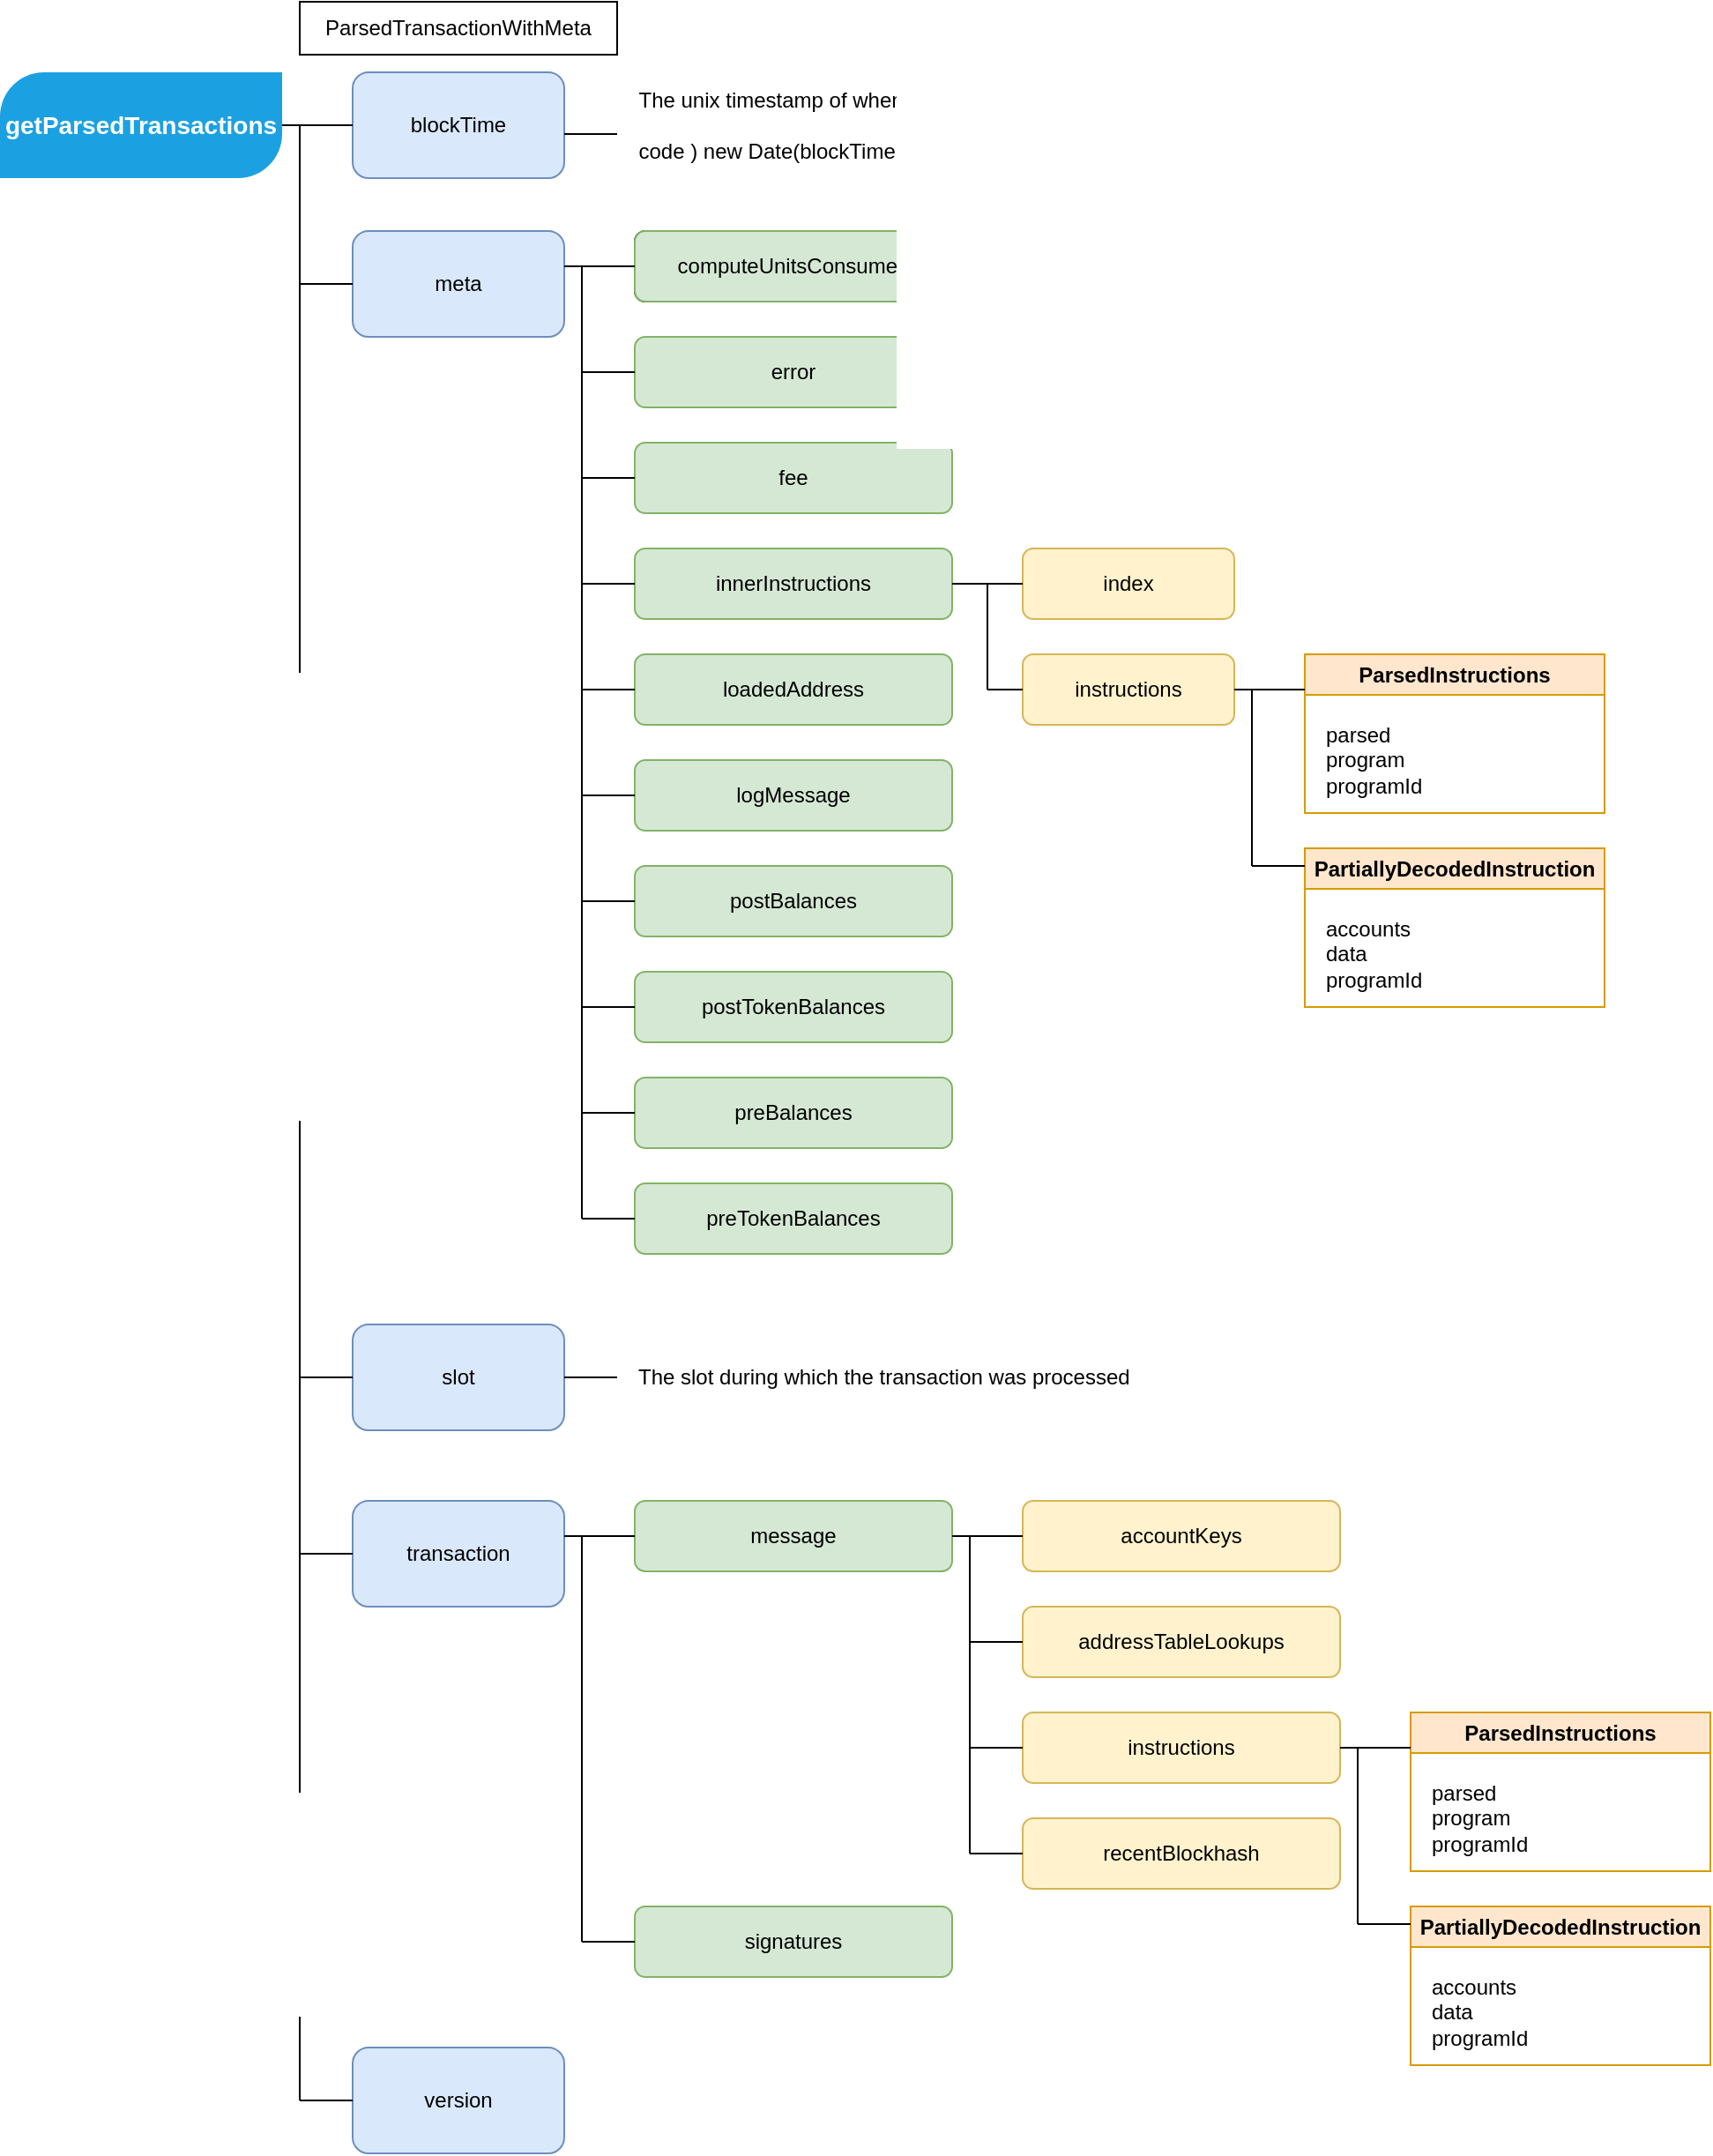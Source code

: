 <mxfile version="21.6.9" type="github">
  <diagram name="페이지-1" id="EBCRiEzwZBse_Ma0ATIq">
    <mxGraphModel dx="1026" dy="575" grid="1" gridSize="10" guides="1" tooltips="1" connect="1" arrows="1" fold="1" page="1" pageScale="1" pageWidth="1654" pageHeight="2336" math="0" shadow="0">
      <root>
        <mxCell id="0" />
        <mxCell id="1" parent="0" />
        <mxCell id="PDa6-fFEPDLGDv39NDTm-1" value="ParsedTransactionWithMeta" style="rounded=0;whiteSpace=wrap;html=1;" parent="1" vertex="1">
          <mxGeometry x="210" y="40" width="180" height="30" as="geometry" />
        </mxCell>
        <mxCell id="PDa6-fFEPDLGDv39NDTm-4" value="blockTime" style="rounded=1;whiteSpace=wrap;html=1;fillColor=#dae8fc;strokeColor=#6c8ebf;" parent="1" vertex="1">
          <mxGeometry x="240" y="80" width="120" height="60" as="geometry" />
        </mxCell>
        <mxCell id="PDa6-fFEPDLGDv39NDTm-5" value="meta&lt;br&gt;" style="rounded=1;whiteSpace=wrap;html=1;fillColor=#dae8fc;strokeColor=#6c8ebf;" parent="1" vertex="1">
          <mxGeometry x="240" y="170" width="120" height="60" as="geometry" />
        </mxCell>
        <mxCell id="PDa6-fFEPDLGDv39NDTm-6" value="slot" style="rounded=1;whiteSpace=wrap;html=1;fillColor=#dae8fc;strokeColor=#6c8ebf;" parent="1" vertex="1">
          <mxGeometry x="240" y="790" width="120" height="60" as="geometry" />
        </mxCell>
        <mxCell id="PDa6-fFEPDLGDv39NDTm-7" value="transaction" style="rounded=1;whiteSpace=wrap;html=1;fillColor=#dae8fc;strokeColor=#6c8ebf;" parent="1" vertex="1">
          <mxGeometry x="240" y="890" width="120" height="60" as="geometry" />
        </mxCell>
        <mxCell id="PDa6-fFEPDLGDv39NDTm-8" value="version" style="rounded=1;whiteSpace=wrap;html=1;fillColor=#dae8fc;strokeColor=#6c8ebf;" parent="1" vertex="1">
          <mxGeometry x="240" y="1200" width="120" height="60" as="geometry" />
        </mxCell>
        <mxCell id="PDa6-fFEPDLGDv39NDTm-11" value="The unix timestamp of when the transaction was processed&lt;br&gt;&lt;br&gt;&lt;div style=&quot;text-align: left;&quot;&gt;&lt;span style=&quot;background-color: initial;&quot;&gt;code ) new Date(blockTime * 1000).toISOString();&lt;/span&gt;&lt;/div&gt;" style="text;html=1;strokeColor=none;fillColor=none;align=center;verticalAlign=middle;whiteSpace=wrap;rounded=0;" parent="1" vertex="1">
          <mxGeometry x="400" y="95" width="320" height="30" as="geometry" />
        </mxCell>
        <mxCell id="PDa6-fFEPDLGDv39NDTm-13" value="computeUnitsConsumed" style="rounded=1;whiteSpace=wrap;html=1;" parent="1" vertex="1">
          <mxGeometry x="400" y="170" width="180" height="40" as="geometry" />
        </mxCell>
        <mxCell id="PDa6-fFEPDLGDv39NDTm-16" value="computeUnitsConsumed" style="rounded=1;whiteSpace=wrap;html=1;fillColor=#d5e8d4;strokeColor=#82b366;" parent="1" vertex="1">
          <mxGeometry x="400" y="170" width="180" height="40" as="geometry" />
        </mxCell>
        <mxCell id="PDa6-fFEPDLGDv39NDTm-17" value="error" style="rounded=1;whiteSpace=wrap;html=1;fillColor=#d5e8d4;strokeColor=#82b366;" parent="1" vertex="1">
          <mxGeometry x="400" y="230" width="180" height="40" as="geometry" />
        </mxCell>
        <mxCell id="PDa6-fFEPDLGDv39NDTm-18" value="fee" style="rounded=1;whiteSpace=wrap;html=1;fillColor=#d5e8d4;strokeColor=#82b366;" parent="1" vertex="1">
          <mxGeometry x="400" y="290" width="180" height="40" as="geometry" />
        </mxCell>
        <mxCell id="PDa6-fFEPDLGDv39NDTm-19" value="innerInstructions" style="rounded=1;whiteSpace=wrap;html=1;fillColor=#d5e8d4;strokeColor=#82b366;" parent="1" vertex="1">
          <mxGeometry x="400" y="350" width="180" height="40" as="geometry" />
        </mxCell>
        <mxCell id="PDa6-fFEPDLGDv39NDTm-20" value="loadedAddress" style="rounded=1;whiteSpace=wrap;html=1;fillColor=#d5e8d4;strokeColor=#82b366;" parent="1" vertex="1">
          <mxGeometry x="400" y="410" width="180" height="40" as="geometry" />
        </mxCell>
        <mxCell id="PDa6-fFEPDLGDv39NDTm-21" value="logMessage" style="rounded=1;whiteSpace=wrap;html=1;fillColor=#d5e8d4;strokeColor=#82b366;" parent="1" vertex="1">
          <mxGeometry x="400" y="470" width="180" height="40" as="geometry" />
        </mxCell>
        <mxCell id="PDa6-fFEPDLGDv39NDTm-22" value="postBalances" style="rounded=1;whiteSpace=wrap;html=1;fillColor=#d5e8d4;strokeColor=#82b366;" parent="1" vertex="1">
          <mxGeometry x="400" y="530" width="180" height="40" as="geometry" />
        </mxCell>
        <mxCell id="PDa6-fFEPDLGDv39NDTm-23" value="postTokenBalances" style="rounded=1;whiteSpace=wrap;html=1;fillColor=#d5e8d4;strokeColor=#82b366;" parent="1" vertex="1">
          <mxGeometry x="400" y="590" width="180" height="40" as="geometry" />
        </mxCell>
        <mxCell id="PDa6-fFEPDLGDv39NDTm-24" value="preBalances" style="rounded=1;whiteSpace=wrap;html=1;fillColor=#d5e8d4;strokeColor=#82b366;" parent="1" vertex="1">
          <mxGeometry x="400" y="650" width="180" height="40" as="geometry" />
        </mxCell>
        <mxCell id="PDa6-fFEPDLGDv39NDTm-25" value="preTokenBalances" style="rounded=1;whiteSpace=wrap;html=1;fillColor=#d5e8d4;strokeColor=#82b366;" parent="1" vertex="1">
          <mxGeometry x="400" y="710" width="180" height="40" as="geometry" />
        </mxCell>
        <mxCell id="PDa6-fFEPDLGDv39NDTm-36" value="index" style="rounded=1;whiteSpace=wrap;html=1;fillColor=#fff2cc;strokeColor=#d6b656;" parent="1" vertex="1">
          <mxGeometry x="620" y="350" width="120" height="40" as="geometry" />
        </mxCell>
        <mxCell id="PDa6-fFEPDLGDv39NDTm-37" value="instructions" style="rounded=1;whiteSpace=wrap;html=1;fillColor=#fff2cc;strokeColor=#d6b656;" parent="1" vertex="1">
          <mxGeometry x="620" y="410" width="120" height="40" as="geometry" />
        </mxCell>
        <mxCell id="PDa6-fFEPDLGDv39NDTm-38" value="ParsedInstructions" style="swimlane;whiteSpace=wrap;html=1;swimlaneLine=1;fillColor=#ffe6cc;strokeColor=#d79b00;" parent="1" vertex="1">
          <mxGeometry x="780" y="410" width="170" height="90" as="geometry" />
        </mxCell>
        <mxCell id="PDa6-fFEPDLGDv39NDTm-39" value="parsed&lt;br&gt;program&lt;br&gt;programId" style="text;html=1;align=left;verticalAlign=middle;resizable=0;points=[];autosize=1;strokeColor=none;fillColor=none;swimlaneLine=1;" parent="PDa6-fFEPDLGDv39NDTm-38" vertex="1">
          <mxGeometry x="10" y="30" width="80" height="60" as="geometry" />
        </mxCell>
        <mxCell id="PDa6-fFEPDLGDv39NDTm-40" value="PartiallyDecodedInstruction" style="swimlane;whiteSpace=wrap;html=1;swimlaneLine=1;fillColor=#ffe6cc;strokeColor=#d79b00;" parent="1" vertex="1">
          <mxGeometry x="780" y="520" width="170" height="90" as="geometry" />
        </mxCell>
        <mxCell id="PDa6-fFEPDLGDv39NDTm-41" value="accounts&lt;br&gt;data&lt;br&gt;programId" style="text;html=1;align=left;verticalAlign=middle;resizable=0;points=[];autosize=1;strokeColor=none;fillColor=none;swimlaneLine=1;" parent="PDa6-fFEPDLGDv39NDTm-40" vertex="1">
          <mxGeometry x="10" y="30" width="80" height="60" as="geometry" />
        </mxCell>
        <mxCell id="PDa6-fFEPDLGDv39NDTm-42" value="The slot during which the transaction was processed" style="text;html=1;strokeColor=none;fillColor=none;align=left;verticalAlign=middle;whiteSpace=wrap;rounded=0;" parent="1" vertex="1">
          <mxGeometry x="400" y="805" width="320" height="30" as="geometry" />
        </mxCell>
        <mxCell id="PDa6-fFEPDLGDv39NDTm-43" value="message" style="rounded=1;whiteSpace=wrap;html=1;fillColor=#d5e8d4;strokeColor=#82b366;" parent="1" vertex="1">
          <mxGeometry x="400" y="890" width="180" height="40" as="geometry" />
        </mxCell>
        <mxCell id="PDa6-fFEPDLGDv39NDTm-44" value="signatures" style="rounded=1;whiteSpace=wrap;html=1;fillColor=#d5e8d4;strokeColor=#82b366;" parent="1" vertex="1">
          <mxGeometry x="400" y="1120" width="180" height="40" as="geometry" />
        </mxCell>
        <mxCell id="PDa6-fFEPDLGDv39NDTm-45" value="accountKeys" style="rounded=1;whiteSpace=wrap;html=1;fillColor=#fff2cc;strokeColor=#d6b656;" parent="1" vertex="1">
          <mxGeometry x="620" y="890" width="180" height="40" as="geometry" />
        </mxCell>
        <mxCell id="PDa6-fFEPDLGDv39NDTm-46" value="addressTableLookups" style="rounded=1;whiteSpace=wrap;html=1;fillColor=#fff2cc;strokeColor=#d6b656;" parent="1" vertex="1">
          <mxGeometry x="620" y="950" width="180" height="40" as="geometry" />
        </mxCell>
        <mxCell id="PDa6-fFEPDLGDv39NDTm-47" value="instructions" style="rounded=1;whiteSpace=wrap;html=1;fillColor=#fff2cc;strokeColor=#d6b656;" parent="1" vertex="1">
          <mxGeometry x="620" y="1010" width="180" height="40" as="geometry" />
        </mxCell>
        <mxCell id="PDa6-fFEPDLGDv39NDTm-48" value="recentBlockhash" style="rounded=1;whiteSpace=wrap;html=1;fillColor=#fff2cc;strokeColor=#d6b656;" parent="1" vertex="1">
          <mxGeometry x="620" y="1070" width="180" height="40" as="geometry" />
        </mxCell>
        <mxCell id="PDa6-fFEPDLGDv39NDTm-49" value="ParsedInstructions" style="swimlane;whiteSpace=wrap;html=1;swimlaneLine=1;fillColor=#ffe6cc;strokeColor=#d79b00;" parent="1" vertex="1">
          <mxGeometry x="840" y="1010" width="170" height="90" as="geometry" />
        </mxCell>
        <mxCell id="PDa6-fFEPDLGDv39NDTm-50" value="parsed&lt;br&gt;program&lt;br&gt;programId" style="text;html=1;align=left;verticalAlign=middle;resizable=0;points=[];autosize=1;strokeColor=none;fillColor=none;swimlaneLine=1;" parent="PDa6-fFEPDLGDv39NDTm-49" vertex="1">
          <mxGeometry x="10" y="30" width="80" height="60" as="geometry" />
        </mxCell>
        <mxCell id="PDa6-fFEPDLGDv39NDTm-51" value="PartiallyDecodedInstruction" style="swimlane;whiteSpace=wrap;html=1;swimlaneLine=1;fillColor=#ffe6cc;strokeColor=#d79b00;" parent="1" vertex="1">
          <mxGeometry x="840" y="1120" width="170" height="90" as="geometry" />
        </mxCell>
        <mxCell id="PDa6-fFEPDLGDv39NDTm-52" value="accounts&lt;br&gt;data&lt;br&gt;programId" style="text;html=1;align=left;verticalAlign=middle;resizable=0;points=[];autosize=1;strokeColor=none;fillColor=none;swimlaneLine=1;" parent="PDa6-fFEPDLGDv39NDTm-51" vertex="1">
          <mxGeometry x="10" y="30" width="80" height="60" as="geometry" />
        </mxCell>
        <mxCell id="PDa6-fFEPDLGDv39NDTm-54" value="" style="verticalLabelPosition=bottom;verticalAlign=top;html=1;shape=mxgraph.basic.diag_round_rect;dx=12.5;whiteSpace=wrap;fillColor=#1ba1e2;fontColor=#ffffff;strokeColor=none;fontStyle=1;fontSize=13;" parent="1" vertex="1">
          <mxGeometry x="40" y="80" width="160" height="60" as="geometry" />
        </mxCell>
        <mxCell id="PDa6-fFEPDLGDv39NDTm-55" value="getParsedTransactions" style="text;html=1;strokeColor=none;fillColor=none;align=center;verticalAlign=middle;whiteSpace=wrap;rounded=0;fontStyle=1;fontSize=14;fontColor=#FFFFFF;" parent="1" vertex="1">
          <mxGeometry x="65" y="95" width="110" height="30" as="geometry" />
        </mxCell>
        <mxCell id="HP6lbyXfiNnHVQs3nLG--3" value="" style="endArrow=none;html=1;rounded=0;exitX=1;exitY=0.5;exitDx=0;exitDy=0;exitPerimeter=0;" edge="1" parent="1" source="PDa6-fFEPDLGDv39NDTm-54">
          <mxGeometry width="50" height="50" relative="1" as="geometry">
            <mxPoint x="190" y="160" as="sourcePoint" />
            <mxPoint x="240" y="110" as="targetPoint" />
          </mxGeometry>
        </mxCell>
        <mxCell id="HP6lbyXfiNnHVQs3nLG--4" value="" style="endArrow=none;html=1;rounded=0;" edge="1" parent="1">
          <mxGeometry width="50" height="50" relative="1" as="geometry">
            <mxPoint x="210" y="1230" as="sourcePoint" />
            <mxPoint x="210" y="110" as="targetPoint" />
          </mxGeometry>
        </mxCell>
        <mxCell id="HP6lbyXfiNnHVQs3nLG--6" value="" style="endArrow=none;html=1;rounded=0;" edge="1" parent="1">
          <mxGeometry width="50" height="50" relative="1" as="geometry">
            <mxPoint x="210" y="200" as="sourcePoint" />
            <mxPoint x="240" y="200" as="targetPoint" />
          </mxGeometry>
        </mxCell>
        <mxCell id="HP6lbyXfiNnHVQs3nLG--7" value="" style="endArrow=none;html=1;rounded=0;exitX=1;exitY=0.5;exitDx=0;exitDy=0;" edge="1" parent="1" source="PDa6-fFEPDLGDv39NDTm-19">
          <mxGeometry width="50" height="50" relative="1" as="geometry">
            <mxPoint x="570" y="420" as="sourcePoint" />
            <mxPoint x="620" y="370" as="targetPoint" />
          </mxGeometry>
        </mxCell>
        <mxCell id="HP6lbyXfiNnHVQs3nLG--8" value="" style="endArrow=none;html=1;rounded=0;" edge="1" parent="1">
          <mxGeometry width="50" height="50" relative="1" as="geometry">
            <mxPoint x="600" y="430" as="sourcePoint" />
            <mxPoint x="620" y="430" as="targetPoint" />
          </mxGeometry>
        </mxCell>
        <mxCell id="HP6lbyXfiNnHVQs3nLG--9" value="" style="endArrow=none;html=1;rounded=0;" edge="1" parent="1">
          <mxGeometry width="50" height="50" relative="1" as="geometry">
            <mxPoint x="600" y="430" as="sourcePoint" />
            <mxPoint x="600" y="370" as="targetPoint" />
          </mxGeometry>
        </mxCell>
        <mxCell id="HP6lbyXfiNnHVQs3nLG--10" value="" style="endArrow=none;html=1;rounded=0;" edge="1" parent="1">
          <mxGeometry width="50" height="50" relative="1" as="geometry">
            <mxPoint x="210" y="1230" as="sourcePoint" />
            <mxPoint x="240" y="1230" as="targetPoint" />
          </mxGeometry>
        </mxCell>
        <mxCell id="HP6lbyXfiNnHVQs3nLG--11" value="" style="endArrow=none;html=1;rounded=0;" edge="1" parent="1">
          <mxGeometry width="50" height="50" relative="1" as="geometry">
            <mxPoint x="210" y="920" as="sourcePoint" />
            <mxPoint x="240" y="920" as="targetPoint" />
          </mxGeometry>
        </mxCell>
        <mxCell id="HP6lbyXfiNnHVQs3nLG--12" value="" style="endArrow=none;html=1;rounded=0;" edge="1" parent="1">
          <mxGeometry width="50" height="50" relative="1" as="geometry">
            <mxPoint x="210" y="820" as="sourcePoint" />
            <mxPoint x="240" y="820" as="targetPoint" />
          </mxGeometry>
        </mxCell>
        <mxCell id="HP6lbyXfiNnHVQs3nLG--13" value="" style="endArrow=none;html=1;rounded=0;exitX=1;exitY=0.5;exitDx=0;exitDy=0;" edge="1" parent="1" source="PDa6-fFEPDLGDv39NDTm-43">
          <mxGeometry width="50" height="50" relative="1" as="geometry">
            <mxPoint x="570" y="960" as="sourcePoint" />
            <mxPoint x="620" y="910" as="targetPoint" />
          </mxGeometry>
        </mxCell>
        <mxCell id="HP6lbyXfiNnHVQs3nLG--14" value="" style="endArrow=none;html=1;rounded=0;" edge="1" parent="1">
          <mxGeometry width="50" height="50" relative="1" as="geometry">
            <mxPoint x="590" y="1090" as="sourcePoint" />
            <mxPoint x="590" y="910" as="targetPoint" />
          </mxGeometry>
        </mxCell>
        <mxCell id="HP6lbyXfiNnHVQs3nLG--15" value="" style="endArrow=none;html=1;rounded=0;" edge="1" parent="1">
          <mxGeometry width="50" height="50" relative="1" as="geometry">
            <mxPoint x="590" y="970" as="sourcePoint" />
            <mxPoint x="620" y="970" as="targetPoint" />
          </mxGeometry>
        </mxCell>
        <mxCell id="HP6lbyXfiNnHVQs3nLG--16" value="" style="endArrow=none;html=1;rounded=0;" edge="1" parent="1">
          <mxGeometry width="50" height="50" relative="1" as="geometry">
            <mxPoint x="590" y="1030" as="sourcePoint" />
            <mxPoint x="620" y="1030" as="targetPoint" />
          </mxGeometry>
        </mxCell>
        <mxCell id="HP6lbyXfiNnHVQs3nLG--17" value="" style="endArrow=none;html=1;rounded=0;" edge="1" parent="1">
          <mxGeometry width="50" height="50" relative="1" as="geometry">
            <mxPoint x="590" y="1090" as="sourcePoint" />
            <mxPoint x="620" y="1090" as="targetPoint" />
          </mxGeometry>
        </mxCell>
        <mxCell id="HP6lbyXfiNnHVQs3nLG--18" value="" style="endArrow=none;html=1;rounded=0;exitX=1;exitY=0.5;exitDx=0;exitDy=0;" edge="1" parent="1" source="PDa6-fFEPDLGDv39NDTm-37">
          <mxGeometry width="50" height="50" relative="1" as="geometry">
            <mxPoint x="730" y="480" as="sourcePoint" />
            <mxPoint x="780" y="430" as="targetPoint" />
          </mxGeometry>
        </mxCell>
        <mxCell id="HP6lbyXfiNnHVQs3nLG--19" value="" style="endArrow=none;html=1;rounded=0;" edge="1" parent="1">
          <mxGeometry width="50" height="50" relative="1" as="geometry">
            <mxPoint x="750" y="530" as="sourcePoint" />
            <mxPoint x="750" y="430" as="targetPoint" />
          </mxGeometry>
        </mxCell>
        <mxCell id="HP6lbyXfiNnHVQs3nLG--20" value="" style="endArrow=none;html=1;rounded=0;" edge="1" parent="1">
          <mxGeometry width="50" height="50" relative="1" as="geometry">
            <mxPoint x="750" y="530" as="sourcePoint" />
            <mxPoint x="780" y="530" as="targetPoint" />
          </mxGeometry>
        </mxCell>
        <mxCell id="HP6lbyXfiNnHVQs3nLG--21" value="" style="endArrow=none;html=1;rounded=0;exitX=1;exitY=0.5;exitDx=0;exitDy=0;" edge="1" parent="1" source="PDa6-fFEPDLGDv39NDTm-47">
          <mxGeometry width="50" height="50" relative="1" as="geometry">
            <mxPoint x="790" y="1080" as="sourcePoint" />
            <mxPoint x="840" y="1030" as="targetPoint" />
          </mxGeometry>
        </mxCell>
        <mxCell id="HP6lbyXfiNnHVQs3nLG--22" value="" style="endArrow=none;html=1;rounded=0;" edge="1" parent="1">
          <mxGeometry width="50" height="50" relative="1" as="geometry">
            <mxPoint x="810" y="1130" as="sourcePoint" />
            <mxPoint x="810" y="1030" as="targetPoint" />
          </mxGeometry>
        </mxCell>
        <mxCell id="HP6lbyXfiNnHVQs3nLG--23" value="" style="endArrow=none;html=1;rounded=0;" edge="1" parent="1">
          <mxGeometry width="50" height="50" relative="1" as="geometry">
            <mxPoint x="810" y="1130" as="sourcePoint" />
            <mxPoint x="840" y="1130" as="targetPoint" />
          </mxGeometry>
        </mxCell>
        <mxCell id="HP6lbyXfiNnHVQs3nLG--25" value="" style="endArrow=none;html=1;rounded=0;" edge="1" parent="1">
          <mxGeometry width="50" height="50" relative="1" as="geometry">
            <mxPoint x="360" y="190" as="sourcePoint" />
            <mxPoint x="400" y="190" as="targetPoint" />
          </mxGeometry>
        </mxCell>
        <mxCell id="HP6lbyXfiNnHVQs3nLG--26" value="" style="endArrow=none;html=1;rounded=0;" edge="1" parent="1">
          <mxGeometry width="50" height="50" relative="1" as="geometry">
            <mxPoint x="370" y="730" as="sourcePoint" />
            <mxPoint x="370" y="190" as="targetPoint" />
          </mxGeometry>
        </mxCell>
        <mxCell id="HP6lbyXfiNnHVQs3nLG--27" value="" style="endArrow=none;html=1;rounded=0;" edge="1" parent="1">
          <mxGeometry width="50" height="50" relative="1" as="geometry">
            <mxPoint x="370" y="730" as="sourcePoint" />
            <mxPoint x="400" y="730" as="targetPoint" />
          </mxGeometry>
        </mxCell>
        <mxCell id="HP6lbyXfiNnHVQs3nLG--28" value="" style="endArrow=none;html=1;rounded=0;" edge="1" parent="1">
          <mxGeometry width="50" height="50" relative="1" as="geometry">
            <mxPoint x="360" y="910" as="sourcePoint" />
            <mxPoint x="400" y="910" as="targetPoint" />
          </mxGeometry>
        </mxCell>
        <mxCell id="HP6lbyXfiNnHVQs3nLG--29" value="" style="endArrow=none;html=1;rounded=0;" edge="1" parent="1">
          <mxGeometry width="50" height="50" relative="1" as="geometry">
            <mxPoint x="370" y="1140" as="sourcePoint" />
            <mxPoint x="370" y="910" as="targetPoint" />
          </mxGeometry>
        </mxCell>
        <mxCell id="HP6lbyXfiNnHVQs3nLG--30" value="" style="endArrow=none;html=1;rounded=0;" edge="1" parent="1">
          <mxGeometry width="50" height="50" relative="1" as="geometry">
            <mxPoint x="370" y="1140" as="sourcePoint" />
            <mxPoint x="400" y="1140" as="targetPoint" />
          </mxGeometry>
        </mxCell>
        <mxCell id="HP6lbyXfiNnHVQs3nLG--31" value="" style="endArrow=none;html=1;rounded=0;" edge="1" parent="1">
          <mxGeometry width="50" height="50" relative="1" as="geometry">
            <mxPoint x="370" y="250" as="sourcePoint" />
            <mxPoint x="400" y="250" as="targetPoint" />
          </mxGeometry>
        </mxCell>
        <mxCell id="HP6lbyXfiNnHVQs3nLG--33" value="" style="endArrow=none;html=1;rounded=0;" edge="1" parent="1">
          <mxGeometry width="50" height="50" relative="1" as="geometry">
            <mxPoint x="370" y="310" as="sourcePoint" />
            <mxPoint x="400" y="310" as="targetPoint" />
          </mxGeometry>
        </mxCell>
        <mxCell id="HP6lbyXfiNnHVQs3nLG--34" value="" style="endArrow=none;html=1;rounded=0;" edge="1" parent="1">
          <mxGeometry width="50" height="50" relative="1" as="geometry">
            <mxPoint x="370" y="370" as="sourcePoint" />
            <mxPoint x="400" y="370" as="targetPoint" />
          </mxGeometry>
        </mxCell>
        <mxCell id="HP6lbyXfiNnHVQs3nLG--35" value="" style="endArrow=none;html=1;rounded=0;" edge="1" parent="1">
          <mxGeometry width="50" height="50" relative="1" as="geometry">
            <mxPoint x="370" y="430" as="sourcePoint" />
            <mxPoint x="400" y="430" as="targetPoint" />
          </mxGeometry>
        </mxCell>
        <mxCell id="HP6lbyXfiNnHVQs3nLG--36" value="" style="endArrow=none;html=1;rounded=0;" edge="1" parent="1">
          <mxGeometry width="50" height="50" relative="1" as="geometry">
            <mxPoint x="370" y="490" as="sourcePoint" />
            <mxPoint x="400" y="490" as="targetPoint" />
          </mxGeometry>
        </mxCell>
        <mxCell id="HP6lbyXfiNnHVQs3nLG--37" value="" style="endArrow=none;html=1;rounded=0;" edge="1" parent="1">
          <mxGeometry width="50" height="50" relative="1" as="geometry">
            <mxPoint x="370" y="550" as="sourcePoint" />
            <mxPoint x="400" y="550" as="targetPoint" />
          </mxGeometry>
        </mxCell>
        <mxCell id="HP6lbyXfiNnHVQs3nLG--38" value="" style="endArrow=none;html=1;rounded=0;" edge="1" parent="1">
          <mxGeometry width="50" height="50" relative="1" as="geometry">
            <mxPoint x="370" y="610" as="sourcePoint" />
            <mxPoint x="400" y="610" as="targetPoint" />
          </mxGeometry>
        </mxCell>
        <mxCell id="HP6lbyXfiNnHVQs3nLG--39" value="" style="endArrow=none;html=1;rounded=0;" edge="1" parent="1">
          <mxGeometry width="50" height="50" relative="1" as="geometry">
            <mxPoint x="370" y="670" as="sourcePoint" />
            <mxPoint x="400" y="670" as="targetPoint" />
          </mxGeometry>
        </mxCell>
        <mxCell id="HP6lbyXfiNnHVQs3nLG--40" value="" style="endArrow=none;html=1;rounded=0;" edge="1" parent="1">
          <mxGeometry width="50" height="50" relative="1" as="geometry">
            <mxPoint x="360" y="115" as="sourcePoint" />
            <mxPoint x="390" y="115" as="targetPoint" />
          </mxGeometry>
        </mxCell>
        <mxCell id="HP6lbyXfiNnHVQs3nLG--41" value="" style="endArrow=none;html=1;rounded=0;" edge="1" parent="1">
          <mxGeometry width="50" height="50" relative="1" as="geometry">
            <mxPoint x="360" y="820" as="sourcePoint" />
            <mxPoint x="390" y="820" as="targetPoint" />
            <Array as="points">
              <mxPoint x="380" y="820" />
            </Array>
          </mxGeometry>
        </mxCell>
      </root>
    </mxGraphModel>
  </diagram>
</mxfile>
